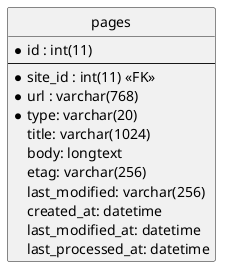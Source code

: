 @startuml pages

' hide the spot
hide circle

' avoid problems with angled crows feet
skinparam linetype ortho


entity "pages" as pg {
  *id : int(11)
  --
  *site_id : int(11) <<FK>>
  *url : varchar(768)
  *type: varchar(20)
  title: varchar(1024)
  body: longtext
  etag: varchar(256)
  last_modified: varchar(256)
  created_at: datetime
  last_modified_at: datetime 
  last_processed_at: datetime 
}

@enduml